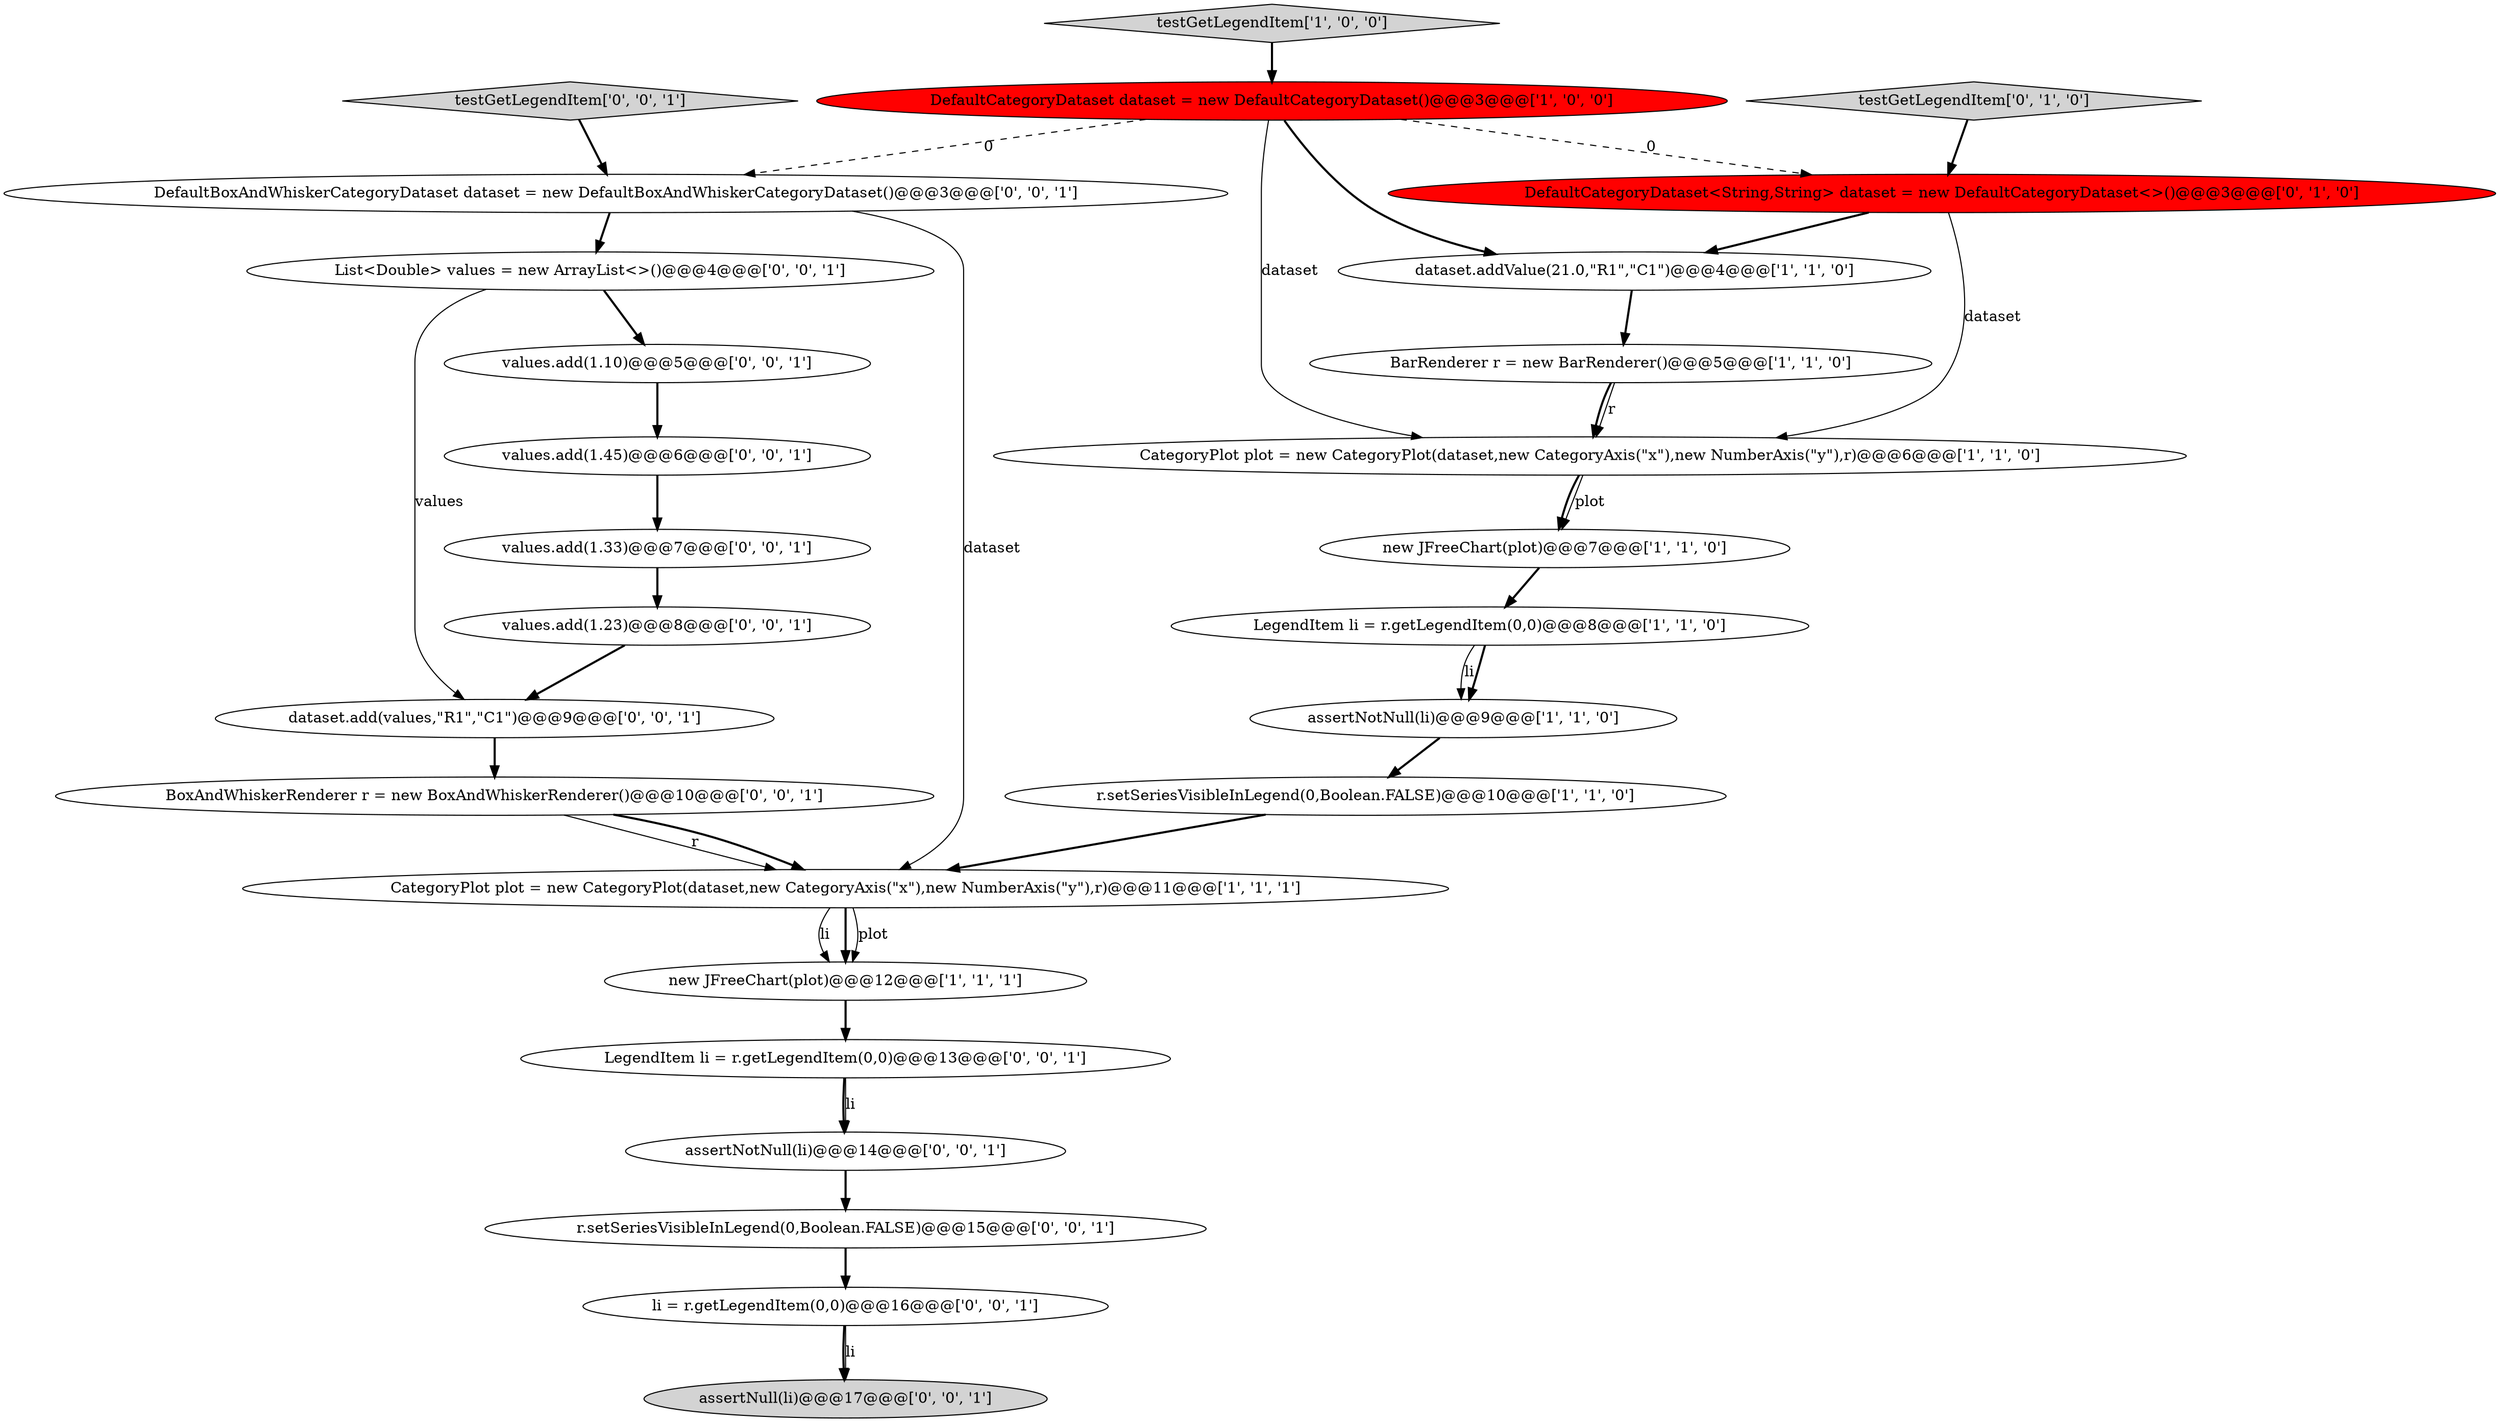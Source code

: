 digraph {
4 [style = filled, label = "dataset.addValue(21.0,\"R1\",\"C1\")@@@4@@@['1', '1', '0']", fillcolor = white, shape = ellipse image = "AAA0AAABBB1BBB"];
9 [style = filled, label = "CategoryPlot plot = new CategoryPlot(dataset,new CategoryAxis(\"x\"),new NumberAxis(\"y\"),r)@@@6@@@['1', '1', '0']", fillcolor = white, shape = ellipse image = "AAA0AAABBB1BBB"];
23 [style = filled, label = "BoxAndWhiskerRenderer r = new BoxAndWhiskerRenderer()@@@10@@@['0', '0', '1']", fillcolor = white, shape = ellipse image = "AAA0AAABBB3BBB"];
0 [style = filled, label = "DefaultCategoryDataset dataset = new DefaultCategoryDataset()@@@3@@@['1', '0', '0']", fillcolor = red, shape = ellipse image = "AAA1AAABBB1BBB"];
11 [style = filled, label = "DefaultCategoryDataset<String,String> dataset = new DefaultCategoryDataset<>()@@@3@@@['0', '1', '0']", fillcolor = red, shape = ellipse image = "AAA1AAABBB2BBB"];
5 [style = filled, label = "new JFreeChart(plot)@@@7@@@['1', '1', '0']", fillcolor = white, shape = ellipse image = "AAA0AAABBB1BBB"];
3 [style = filled, label = "LegendItem li = r.getLegendItem(0,0)@@@8@@@['1', '1', '0']", fillcolor = white, shape = ellipse image = "AAA0AAABBB1BBB"];
15 [style = filled, label = "DefaultBoxAndWhiskerCategoryDataset dataset = new DefaultBoxAndWhiskerCategoryDataset()@@@3@@@['0', '0', '1']", fillcolor = white, shape = ellipse image = "AAA0AAABBB3BBB"];
6 [style = filled, label = "r.setSeriesVisibleInLegend(0,Boolean.FALSE)@@@10@@@['1', '1', '0']", fillcolor = white, shape = ellipse image = "AAA0AAABBB1BBB"];
26 [style = filled, label = "values.add(1.23)@@@8@@@['0', '0', '1']", fillcolor = white, shape = ellipse image = "AAA0AAABBB3BBB"];
16 [style = filled, label = "assertNull(li)@@@17@@@['0', '0', '1']", fillcolor = lightgray, shape = ellipse image = "AAA0AAABBB3BBB"];
7 [style = filled, label = "new JFreeChart(plot)@@@12@@@['1', '1', '1']", fillcolor = white, shape = ellipse image = "AAA0AAABBB1BBB"];
10 [style = filled, label = "CategoryPlot plot = new CategoryPlot(dataset,new CategoryAxis(\"x\"),new NumberAxis(\"y\"),r)@@@11@@@['1', '1', '1']", fillcolor = white, shape = ellipse image = "AAA0AAABBB1BBB"];
20 [style = filled, label = "values.add(1.45)@@@6@@@['0', '0', '1']", fillcolor = white, shape = ellipse image = "AAA0AAABBB3BBB"];
13 [style = filled, label = "List<Double> values = new ArrayList<>()@@@4@@@['0', '0', '1']", fillcolor = white, shape = ellipse image = "AAA0AAABBB3BBB"];
12 [style = filled, label = "testGetLegendItem['0', '1', '0']", fillcolor = lightgray, shape = diamond image = "AAA0AAABBB2BBB"];
21 [style = filled, label = "LegendItem li = r.getLegendItem(0,0)@@@13@@@['0', '0', '1']", fillcolor = white, shape = ellipse image = "AAA0AAABBB3BBB"];
18 [style = filled, label = "values.add(1.33)@@@7@@@['0', '0', '1']", fillcolor = white, shape = ellipse image = "AAA0AAABBB3BBB"];
2 [style = filled, label = "testGetLegendItem['1', '0', '0']", fillcolor = lightgray, shape = diamond image = "AAA0AAABBB1BBB"];
14 [style = filled, label = "dataset.add(values,\"R1\",\"C1\")@@@9@@@['0', '0', '1']", fillcolor = white, shape = ellipse image = "AAA0AAABBB3BBB"];
25 [style = filled, label = "values.add(1.10)@@@5@@@['0', '0', '1']", fillcolor = white, shape = ellipse image = "AAA0AAABBB3BBB"];
22 [style = filled, label = "r.setSeriesVisibleInLegend(0,Boolean.FALSE)@@@15@@@['0', '0', '1']", fillcolor = white, shape = ellipse image = "AAA0AAABBB3BBB"];
17 [style = filled, label = "testGetLegendItem['0', '0', '1']", fillcolor = lightgray, shape = diamond image = "AAA0AAABBB3BBB"];
24 [style = filled, label = "li = r.getLegendItem(0,0)@@@16@@@['0', '0', '1']", fillcolor = white, shape = ellipse image = "AAA0AAABBB3BBB"];
1 [style = filled, label = "assertNotNull(li)@@@9@@@['1', '1', '0']", fillcolor = white, shape = ellipse image = "AAA0AAABBB1BBB"];
8 [style = filled, label = "BarRenderer r = new BarRenderer()@@@5@@@['1', '1', '0']", fillcolor = white, shape = ellipse image = "AAA0AAABBB1BBB"];
19 [style = filled, label = "assertNotNull(li)@@@14@@@['0', '0', '1']", fillcolor = white, shape = ellipse image = "AAA0AAABBB3BBB"];
5->3 [style = bold, label=""];
13->25 [style = bold, label=""];
15->13 [style = bold, label=""];
3->1 [style = solid, label="li"];
8->9 [style = solid, label="r"];
3->1 [style = bold, label=""];
21->19 [style = bold, label=""];
11->9 [style = solid, label="dataset"];
21->19 [style = solid, label="li"];
11->4 [style = bold, label=""];
18->26 [style = bold, label=""];
12->11 [style = bold, label=""];
26->14 [style = bold, label=""];
0->15 [style = dashed, label="0"];
0->11 [style = dashed, label="0"];
10->7 [style = solid, label="li"];
13->14 [style = solid, label="values"];
10->7 [style = bold, label=""];
23->10 [style = solid, label="r"];
20->18 [style = bold, label=""];
24->16 [style = bold, label=""];
25->20 [style = bold, label=""];
2->0 [style = bold, label=""];
1->6 [style = bold, label=""];
14->23 [style = bold, label=""];
0->4 [style = bold, label=""];
6->10 [style = bold, label=""];
10->7 [style = solid, label="plot"];
24->16 [style = solid, label="li"];
8->9 [style = bold, label=""];
17->15 [style = bold, label=""];
23->10 [style = bold, label=""];
9->5 [style = bold, label=""];
7->21 [style = bold, label=""];
4->8 [style = bold, label=""];
9->5 [style = solid, label="plot"];
15->10 [style = solid, label="dataset"];
0->9 [style = solid, label="dataset"];
22->24 [style = bold, label=""];
19->22 [style = bold, label=""];
}
